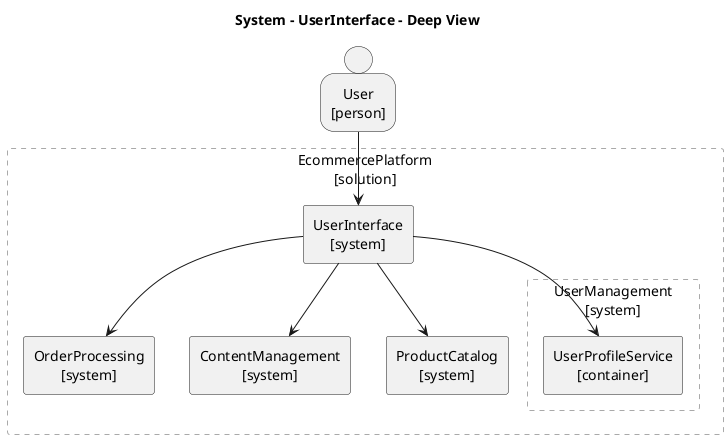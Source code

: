 @startuml EcommercePlatform.UserInterface_deep
title System - UserInterface - Deep View
skinparam defaultTextAlignment center
skinparam defaultTextAlignment<<atomic>> center
skinparam wrapWidth 200
skinparam maxMessageSize 150
hide stereotype
<style>
.composite {
BackgroundColor: transparent
LineColor: darkgray
LineStyle: 5
FontStyle: normal
}
</style>
person User <<atomic>> <<person>> [
User
[person]
]
rectangle EcommercePlatform as "EcommercePlatform\n[solution]" <<composite>> {
rectangle EcommercePlatform.OrderProcessing <<system>> <<atomic>> [
OrderProcessing
[system]
]
rectangle EcommercePlatform.ContentManagement <<system>> <<atomic>> [
ContentManagement
[system]
]
rectangle EcommercePlatform.ProductCatalog <<system>> <<atomic>> [
ProductCatalog
[system]
]
rectangle EcommercePlatform.UserManagement as "UserManagement\n[system]" <<composite>> {
rectangle EcommercePlatform.UserManagement.UserProfileService <<container>> <<atomic>> [
UserProfileService
[container]
]
}
rectangle EcommercePlatform.UserInterface <<system>> <<atomic>> [
UserInterface
[system]
]
}
EcommercePlatform.UserInterface --> EcommercePlatform.ContentManagement
EcommercePlatform.UserInterface --> EcommercePlatform.OrderProcessing
User --> EcommercePlatform.UserInterface
EcommercePlatform.UserInterface --> EcommercePlatform.UserManagement.UserProfileService
EcommercePlatform.UserInterface --> EcommercePlatform.ProductCatalog
@enduml
